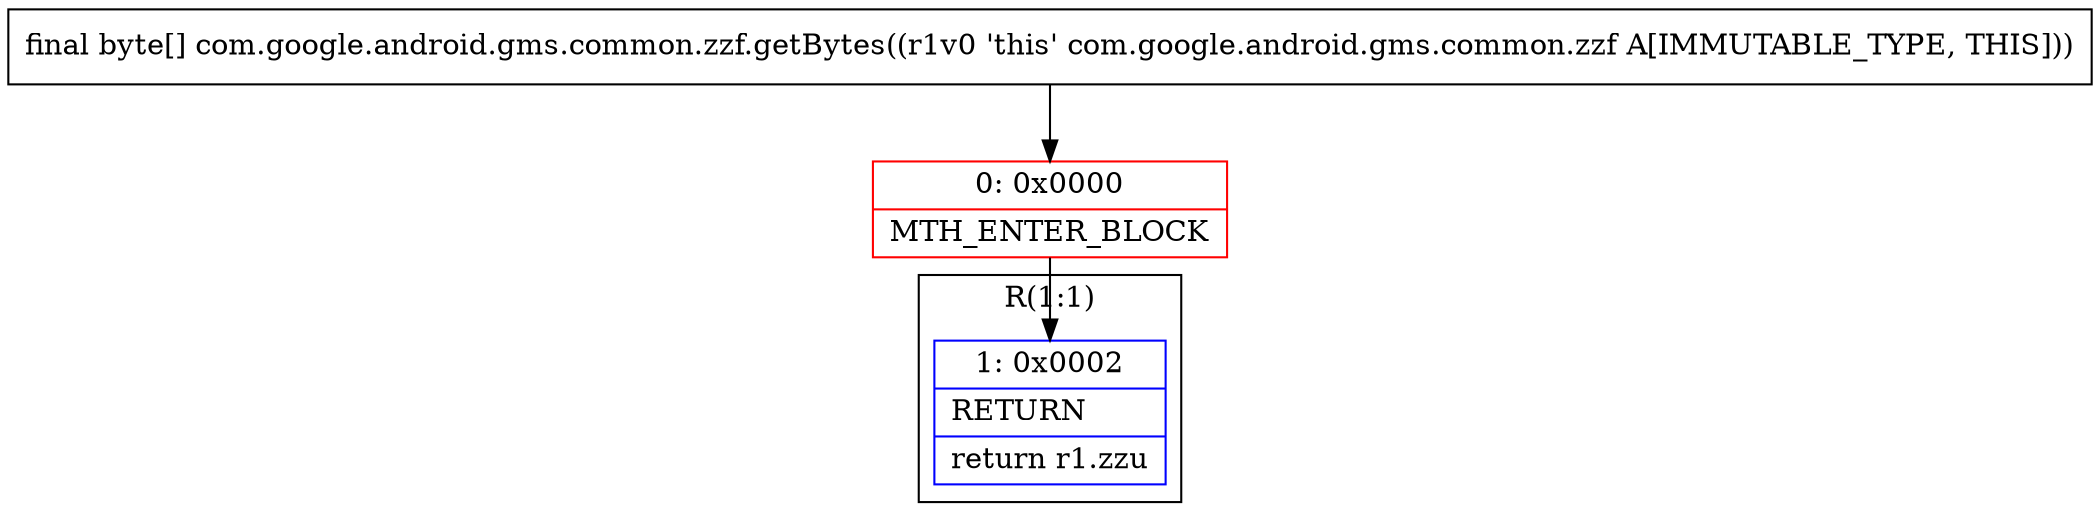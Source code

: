 digraph "CFG forcom.google.android.gms.common.zzf.getBytes()[B" {
subgraph cluster_Region_494750788 {
label = "R(1:1)";
node [shape=record,color=blue];
Node_1 [shape=record,label="{1\:\ 0x0002|RETURN\l|return r1.zzu\l}"];
}
Node_0 [shape=record,color=red,label="{0\:\ 0x0000|MTH_ENTER_BLOCK\l}"];
MethodNode[shape=record,label="{final byte[] com.google.android.gms.common.zzf.getBytes((r1v0 'this' com.google.android.gms.common.zzf A[IMMUTABLE_TYPE, THIS])) }"];
MethodNode -> Node_0;
Node_0 -> Node_1;
}

